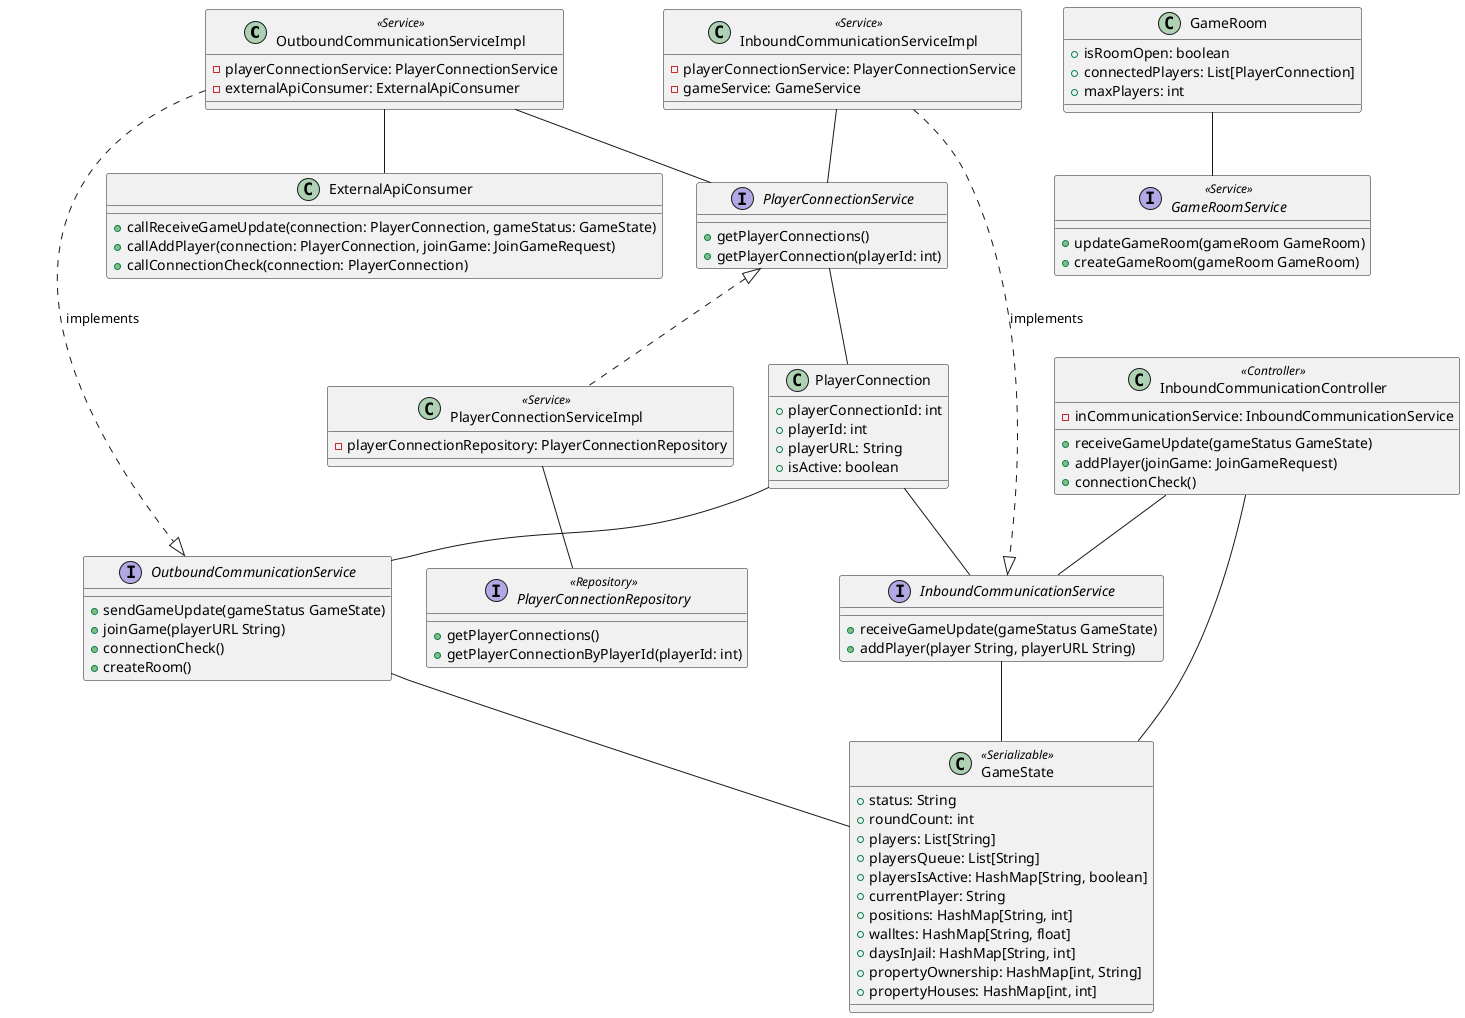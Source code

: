 @startuml


OutboundCommunicationServiceImpl ..|> OutboundCommunicationService : implements
InboundCommunicationServiceImpl ..|> InboundCommunicationService : implements

PlayerConnectionServiceImpl -- PlayerConnectionRepository

InboundCommunicationServiceImpl -- PlayerConnectionService
OutboundCommunicationServiceImpl -- PlayerConnectionService

PlayerConnection -- InboundCommunicationService
PlayerConnection -- OutboundCommunicationService

InboundCommunicationController -- GameState
OutboundCommunicationService -- GameState
InboundCommunicationService -- GameState

OutboundCommunicationServiceImpl -- ExternalApiConsumer
InboundCommunicationController -- InboundCommunicationService

PlayerConnectionService -- PlayerConnection
GameRoom -- GameRoomService

class GameState <<Serializable>> {
  + status: String
  + roundCount: int
  + players: List[String]
  + playersQueue: List[String]
  + playersIsActive: HashMap[String, boolean]
  + currentPlayer: String
  + positions: HashMap[String, int]
  + walltes: HashMap[String, float]
  + daysInJail: HashMap[String, int]
  + propertyOwnership: HashMap[int, String]
  + propertyHouses: HashMap[int, int]
}

class InboundCommunicationController <<Controller>> {
  - inCommunicationService: InboundCommunicationService
  + receiveGameUpdate(gameStatus GameState)
  + addPlayer(joinGame: JoinGameRequest)
  + connectionCheck()
}

together {
  class GameRoom {
  + isRoomOpen: boolean
  + connectedPlayers: List[PlayerConnection]
  + maxPlayers: int
}

interface GameRoomService <<Service>> {
    + updateGameRoom(gameRoom GameRoom)
    + createGameRoom(gameRoom GameRoom)
  }
}


together {
  class PlayerConnection {
    + playerConnectionId: int
    + playerId: int
    + playerURL: String
    + isActive: boolean
  }
  
  interface PlayerConnectionRepository <<Repository>> {
    + getPlayerConnections()
    + getPlayerConnectionByPlayerId(playerId: int)
  }
  
  interface PlayerConnectionService {
    + getPlayerConnections()
    + getPlayerConnection(playerId: int)
  }
  
  class PlayerConnectionServiceImpl <<Service>> implements PlayerConnectionService {
    - playerConnectionRepository: PlayerConnectionRepository
  }
}

class ExternalApiConsumer {
  + callReceiveGameUpdate(connection: PlayerConnection, gameStatus: GameState)
  + callAddPlayer(connection: PlayerConnection, joinGame: JoinGameRequest)
  + callConnectionCheck(connection: PlayerConnection)
}

together {
  interface OutboundCommunicationService {
    + sendGameUpdate(gameStatus GameState)
    + joinGame(playerURL String)
    + connectionCheck()
    + createRoom()
  }
  
  class OutboundCommunicationServiceImpl <<Service>> {
    - playerConnectionService: PlayerConnectionService
    - externalApiConsumer: ExternalApiConsumer
  }
}

together {
  interface InboundCommunicationService {
    + receiveGameUpdate(gameStatus GameState)
    + addPlayer(player String, playerURL String)
  }
  
  class InboundCommunicationServiceImpl <<Service>> {
    - playerConnectionService: PlayerConnectionService
    - gameService: GameService
  }
}

@enduml

